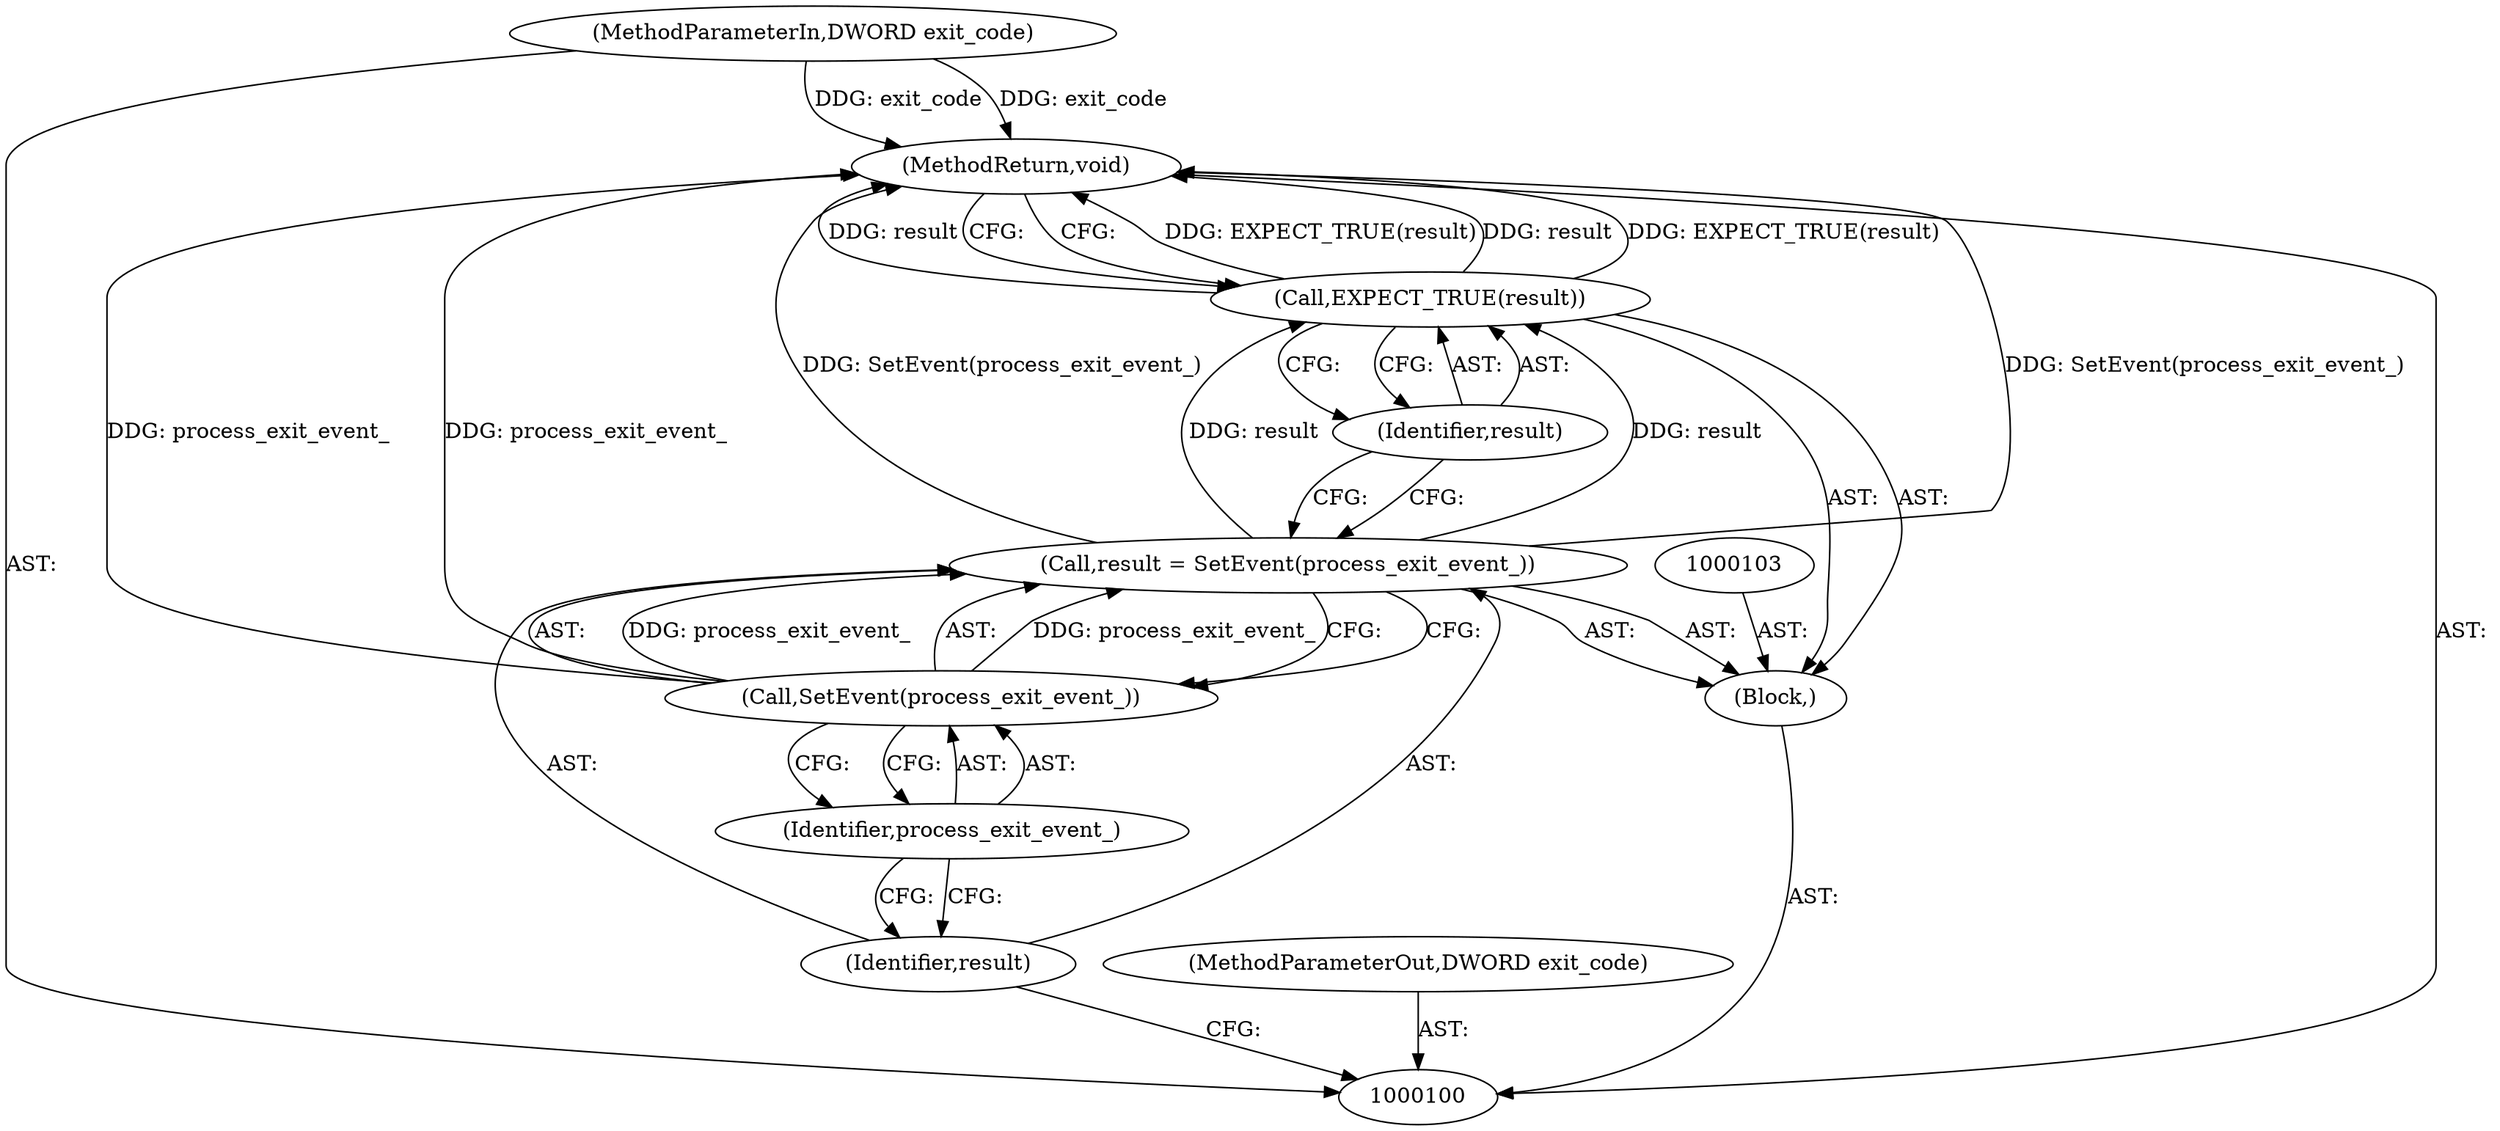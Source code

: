 digraph "0_Chrome_b15c87071f906301bccc824ce013966ca93998c7_9" {
"1000110" [label="(MethodReturn,void)"];
"1000101" [label="(MethodParameterIn,DWORD exit_code)"];
"1000129" [label="(MethodParameterOut,DWORD exit_code)"];
"1000102" [label="(Block,)"];
"1000106" [label="(Call,SetEvent(process_exit_event_))"];
"1000107" [label="(Identifier,process_exit_event_)"];
"1000104" [label="(Call,result = SetEvent(process_exit_event_))"];
"1000105" [label="(Identifier,result)"];
"1000109" [label="(Identifier,result)"];
"1000108" [label="(Call,EXPECT_TRUE(result))"];
"1000110" -> "1000100"  [label="AST: "];
"1000110" -> "1000108"  [label="CFG: "];
"1000108" -> "1000110"  [label="DDG: EXPECT_TRUE(result)"];
"1000108" -> "1000110"  [label="DDG: result"];
"1000106" -> "1000110"  [label="DDG: process_exit_event_"];
"1000101" -> "1000110"  [label="DDG: exit_code"];
"1000104" -> "1000110"  [label="DDG: SetEvent(process_exit_event_)"];
"1000101" -> "1000100"  [label="AST: "];
"1000101" -> "1000110"  [label="DDG: exit_code"];
"1000129" -> "1000100"  [label="AST: "];
"1000102" -> "1000100"  [label="AST: "];
"1000103" -> "1000102"  [label="AST: "];
"1000104" -> "1000102"  [label="AST: "];
"1000108" -> "1000102"  [label="AST: "];
"1000106" -> "1000104"  [label="AST: "];
"1000106" -> "1000107"  [label="CFG: "];
"1000107" -> "1000106"  [label="AST: "];
"1000104" -> "1000106"  [label="CFG: "];
"1000106" -> "1000110"  [label="DDG: process_exit_event_"];
"1000106" -> "1000104"  [label="DDG: process_exit_event_"];
"1000107" -> "1000106"  [label="AST: "];
"1000107" -> "1000105"  [label="CFG: "];
"1000106" -> "1000107"  [label="CFG: "];
"1000104" -> "1000102"  [label="AST: "];
"1000104" -> "1000106"  [label="CFG: "];
"1000105" -> "1000104"  [label="AST: "];
"1000106" -> "1000104"  [label="AST: "];
"1000109" -> "1000104"  [label="CFG: "];
"1000104" -> "1000110"  [label="DDG: SetEvent(process_exit_event_)"];
"1000106" -> "1000104"  [label="DDG: process_exit_event_"];
"1000104" -> "1000108"  [label="DDG: result"];
"1000105" -> "1000104"  [label="AST: "];
"1000105" -> "1000100"  [label="CFG: "];
"1000107" -> "1000105"  [label="CFG: "];
"1000109" -> "1000108"  [label="AST: "];
"1000109" -> "1000104"  [label="CFG: "];
"1000108" -> "1000109"  [label="CFG: "];
"1000108" -> "1000102"  [label="AST: "];
"1000108" -> "1000109"  [label="CFG: "];
"1000109" -> "1000108"  [label="AST: "];
"1000110" -> "1000108"  [label="CFG: "];
"1000108" -> "1000110"  [label="DDG: EXPECT_TRUE(result)"];
"1000108" -> "1000110"  [label="DDG: result"];
"1000104" -> "1000108"  [label="DDG: result"];
}
